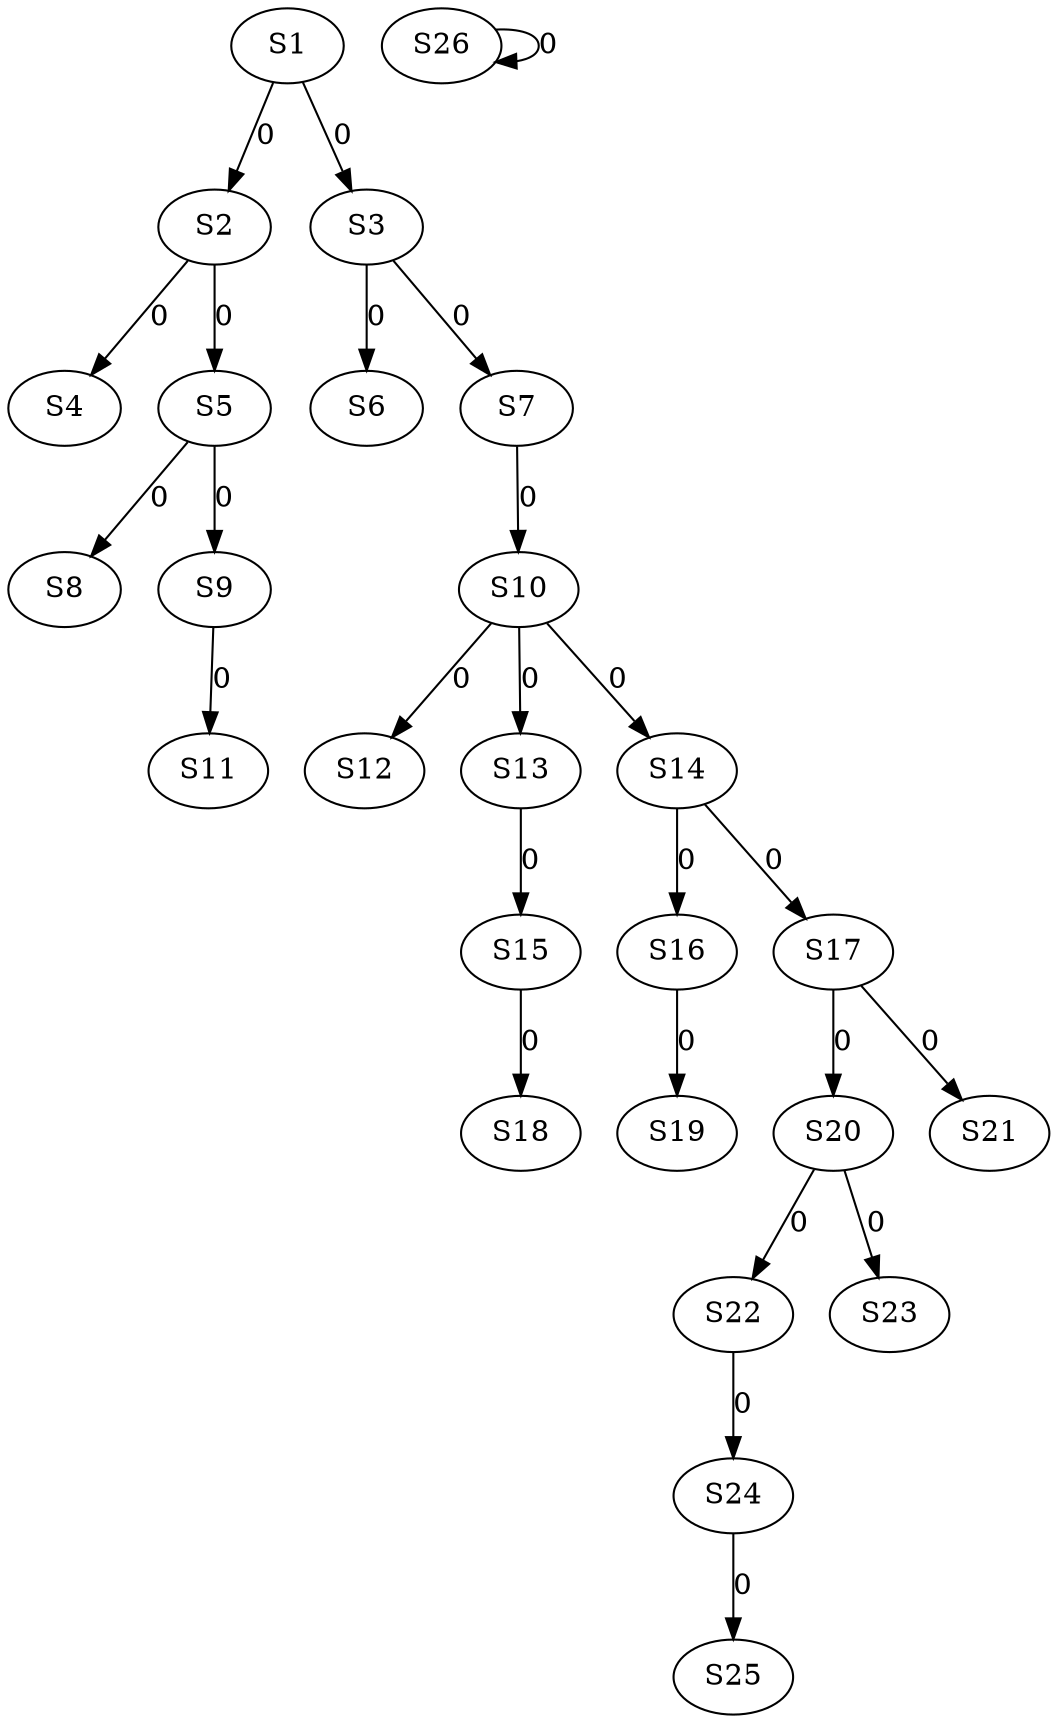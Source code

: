 strict digraph {
	S1 -> S2 [ label = 0 ];
	S1 -> S3 [ label = 0 ];
	S2 -> S4 [ label = 0 ];
	S2 -> S5 [ label = 0 ];
	S3 -> S6 [ label = 0 ];
	S3 -> S7 [ label = 0 ];
	S5 -> S8 [ label = 0 ];
	S5 -> S9 [ label = 0 ];
	S7 -> S10 [ label = 0 ];
	S9 -> S11 [ label = 0 ];
	S10 -> S12 [ label = 0 ];
	S10 -> S13 [ label = 0 ];
	S10 -> S14 [ label = 0 ];
	S13 -> S15 [ label = 0 ];
	S14 -> S16 [ label = 0 ];
	S14 -> S17 [ label = 0 ];
	S15 -> S18 [ label = 0 ];
	S16 -> S19 [ label = 0 ];
	S17 -> S20 [ label = 0 ];
	S17 -> S21 [ label = 0 ];
	S20 -> S22 [ label = 0 ];
	S20 -> S23 [ label = 0 ];
	S22 -> S24 [ label = 0 ];
	S24 -> S25 [ label = 0 ];
	S26 -> S26 [ label = 0 ];
}